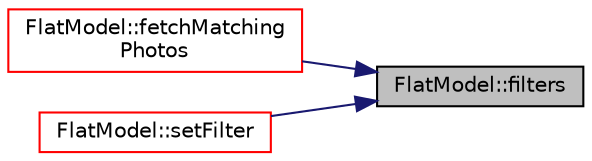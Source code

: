 digraph "FlatModel::filters"
{
 // LATEX_PDF_SIZE
  edge [fontname="Helvetica",fontsize="10",labelfontname="Helvetica",labelfontsize="10"];
  node [fontname="Helvetica",fontsize="10",shape=record];
  rankdir="RL";
  Node1 [label="FlatModel::filters",height=0.2,width=0.4,color="black", fillcolor="grey75", style="filled", fontcolor="black",tooltip=" "];
  Node1 -> Node2 [dir="back",color="midnightblue",fontsize="10",style="solid",fontname="Helvetica"];
  Node2 [label="FlatModel::fetchMatching\lPhotos",height=0.2,width=0.4,color="red", fillcolor="white", style="filled",URL="$class_flat_model.html#acc2c349e5c72dd41696538dbb93c92f0",tooltip=" "];
  Node1 -> Node8 [dir="back",color="midnightblue",fontsize="10",style="solid",fontname="Helvetica"];
  Node8 [label="FlatModel::setFilter",height=0.2,width=0.4,color="red", fillcolor="white", style="filled",URL="$class_flat_model.html#af51f25af75e7a1a221ef40a69715d621",tooltip=" "];
}
